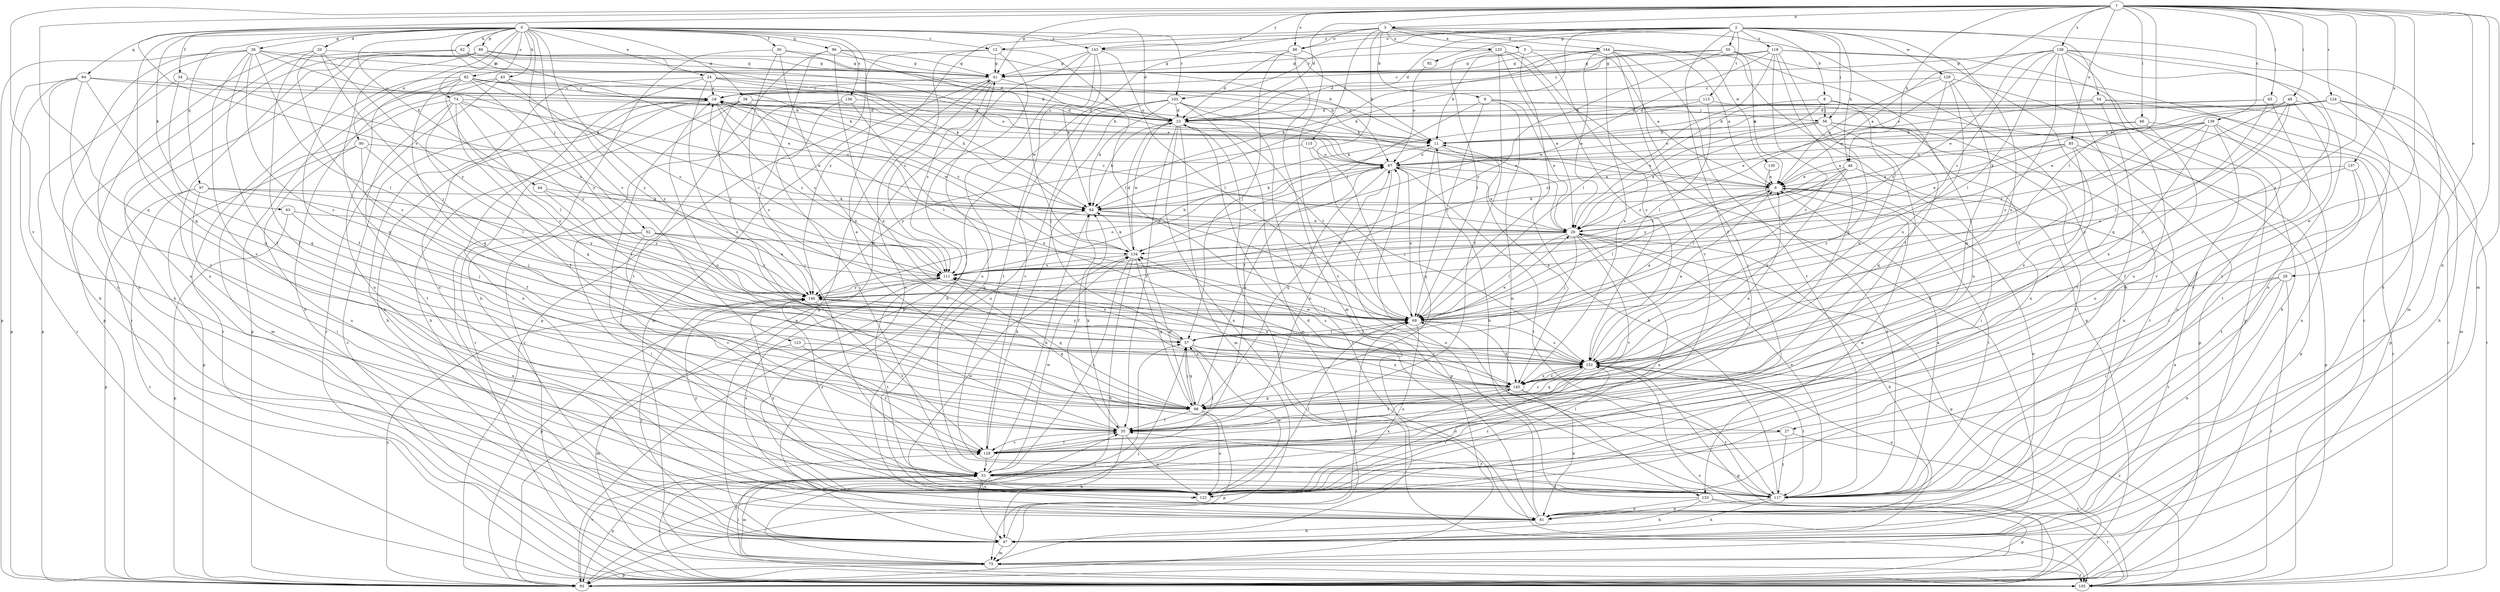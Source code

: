 strict digraph  {
0;
1;
2;
3;
5;
6;
8;
9;
11;
12;
18;
20;
23;
24;
27;
28;
29;
30;
34;
35;
36;
38;
41;
43;
44;
46;
47;
49;
50;
51;
52;
54;
56;
57;
62;
63;
64;
65;
66;
69;
74;
75;
80;
81;
82;
85;
86;
87;
89;
92;
93;
94;
96;
97;
98;
103;
105;
111;
113;
115;
117;
118;
120;
122;
123;
124;
128;
129;
130;
133;
134;
136;
137;
138;
139;
140;
143;
144;
146;
152;
0 -> 12  [label=c];
0 -> 20  [label=d];
0 -> 23  [label=d];
0 -> 24  [label=e];
0 -> 27  [label=e];
0 -> 30  [label=f];
0 -> 34  [label=f];
0 -> 36  [label=g];
0 -> 38  [label=g];
0 -> 43  [label=h];
0 -> 44  [label=h];
0 -> 52  [label=j];
0 -> 62  [label=k];
0 -> 63  [label=k];
0 -> 64  [label=k];
0 -> 74  [label=m];
0 -> 80  [label=n];
0 -> 82  [label=o];
0 -> 89  [label=p];
0 -> 94  [label=q];
0 -> 96  [label=q];
0 -> 97  [label=q];
0 -> 98  [label=q];
0 -> 103  [label=r];
0 -> 123  [label=v];
0 -> 136  [label=x];
0 -> 143  [label=y];
0 -> 152  [label=z];
1 -> 3  [label=a];
1 -> 23  [label=d];
1 -> 27  [label=e];
1 -> 28  [label=e];
1 -> 29  [label=e];
1 -> 41  [label=g];
1 -> 46  [label=h];
1 -> 49  [label=i];
1 -> 65  [label=l];
1 -> 66  [label=l];
1 -> 69  [label=l];
1 -> 75  [label=m];
1 -> 81  [label=n];
1 -> 85  [label=o];
1 -> 86  [label=o];
1 -> 98  [label=q];
1 -> 111  [label=s];
1 -> 124  [label=v];
1 -> 128  [label=v];
1 -> 137  [label=x];
1 -> 138  [label=x];
1 -> 139  [label=x];
1 -> 143  [label=y];
1 -> 152  [label=z];
2 -> 8  [label=b];
2 -> 12  [label=c];
2 -> 23  [label=d];
2 -> 35  [label=f];
2 -> 46  [label=h];
2 -> 47  [label=h];
2 -> 50  [label=i];
2 -> 54  [label=j];
2 -> 56  [label=j];
2 -> 64  [label=k];
2 -> 86  [label=o];
2 -> 92  [label=p];
2 -> 103  [label=r];
2 -> 113  [label=t];
2 -> 118  [label=u];
2 -> 129  [label=w];
2 -> 140  [label=x];
2 -> 143  [label=y];
3 -> 5  [label=a];
3 -> 9  [label=b];
3 -> 47  [label=h];
3 -> 69  [label=l];
3 -> 86  [label=o];
3 -> 93  [label=p];
3 -> 115  [label=t];
3 -> 120  [label=u];
3 -> 130  [label=w];
3 -> 144  [label=y];
3 -> 146  [label=y];
5 -> 6  [label=a];
5 -> 11  [label=b];
5 -> 41  [label=g];
5 -> 69  [label=l];
5 -> 152  [label=z];
6 -> 64  [label=k];
6 -> 69  [label=l];
6 -> 81  [label=n];
6 -> 117  [label=t];
6 -> 133  [label=w];
8 -> 29  [label=e];
8 -> 56  [label=j];
8 -> 93  [label=p];
8 -> 111  [label=s];
8 -> 140  [label=x];
9 -> 29  [label=e];
9 -> 35  [label=f];
9 -> 56  [label=j];
9 -> 69  [label=l];
9 -> 133  [label=w];
11 -> 87  [label=o];
11 -> 98  [label=q];
11 -> 140  [label=x];
12 -> 41  [label=g];
12 -> 47  [label=h];
12 -> 69  [label=l];
12 -> 93  [label=p];
12 -> 111  [label=s];
18 -> 23  [label=d];
18 -> 47  [label=h];
18 -> 81  [label=n];
18 -> 111  [label=s];
18 -> 134  [label=w];
20 -> 35  [label=f];
20 -> 41  [label=g];
20 -> 57  [label=j];
20 -> 105  [label=r];
20 -> 146  [label=y];
20 -> 152  [label=z];
23 -> 11  [label=b];
23 -> 18  [label=c];
23 -> 35  [label=f];
23 -> 64  [label=k];
23 -> 69  [label=l];
23 -> 75  [label=m];
23 -> 81  [label=n];
23 -> 105  [label=r];
23 -> 134  [label=w];
24 -> 11  [label=b];
24 -> 18  [label=c];
24 -> 64  [label=k];
24 -> 81  [label=n];
24 -> 87  [label=o];
24 -> 122  [label=u];
24 -> 140  [label=x];
27 -> 105  [label=r];
27 -> 117  [label=t];
27 -> 128  [label=v];
28 -> 51  [label=i];
28 -> 81  [label=n];
28 -> 105  [label=r];
28 -> 117  [label=t];
28 -> 146  [label=y];
29 -> 18  [label=c];
29 -> 47  [label=h];
29 -> 57  [label=j];
29 -> 69  [label=l];
29 -> 93  [label=p];
29 -> 122  [label=u];
29 -> 128  [label=v];
29 -> 134  [label=w];
30 -> 23  [label=d];
30 -> 41  [label=g];
30 -> 47  [label=h];
30 -> 140  [label=x];
30 -> 152  [label=z];
34 -> 18  [label=c];
34 -> 93  [label=p];
34 -> 98  [label=q];
34 -> 111  [label=s];
35 -> 18  [label=c];
35 -> 47  [label=h];
35 -> 64  [label=k];
35 -> 87  [label=o];
35 -> 122  [label=u];
35 -> 128  [label=v];
36 -> 11  [label=b];
36 -> 35  [label=f];
36 -> 41  [label=g];
36 -> 47  [label=h];
36 -> 64  [label=k];
36 -> 69  [label=l];
36 -> 81  [label=n];
36 -> 93  [label=p];
36 -> 128  [label=v];
36 -> 152  [label=z];
38 -> 11  [label=b];
38 -> 23  [label=d];
38 -> 47  [label=h];
38 -> 51  [label=i];
38 -> 69  [label=l];
38 -> 105  [label=r];
38 -> 111  [label=s];
38 -> 146  [label=y];
41 -> 18  [label=c];
41 -> 23  [label=d];
41 -> 75  [label=m];
41 -> 111  [label=s];
41 -> 122  [label=u];
43 -> 18  [label=c];
43 -> 47  [label=h];
43 -> 93  [label=p];
43 -> 105  [label=r];
43 -> 146  [label=y];
44 -> 64  [label=k];
44 -> 69  [label=l];
44 -> 146  [label=y];
46 -> 6  [label=a];
46 -> 51  [label=i];
46 -> 69  [label=l];
46 -> 111  [label=s];
46 -> 146  [label=y];
46 -> 152  [label=z];
47 -> 6  [label=a];
47 -> 41  [label=g];
47 -> 69  [label=l];
47 -> 75  [label=m];
47 -> 146  [label=y];
49 -> 11  [label=b];
49 -> 23  [label=d];
49 -> 51  [label=i];
49 -> 69  [label=l];
49 -> 105  [label=r];
49 -> 146  [label=y];
49 -> 152  [label=z];
50 -> 6  [label=a];
50 -> 41  [label=g];
50 -> 64  [label=k];
50 -> 105  [label=r];
50 -> 122  [label=u];
50 -> 146  [label=y];
51 -> 64  [label=k];
51 -> 75  [label=m];
51 -> 81  [label=n];
51 -> 93  [label=p];
51 -> 117  [label=t];
51 -> 122  [label=u];
51 -> 134  [label=w];
51 -> 140  [label=x];
51 -> 146  [label=y];
52 -> 51  [label=i];
52 -> 81  [label=n];
52 -> 111  [label=s];
52 -> 128  [label=v];
52 -> 134  [label=w];
52 -> 146  [label=y];
54 -> 23  [label=d];
54 -> 29  [label=e];
54 -> 93  [label=p];
54 -> 105  [label=r];
54 -> 122  [label=u];
56 -> 11  [label=b];
56 -> 29  [label=e];
56 -> 81  [label=n];
56 -> 87  [label=o];
56 -> 93  [label=p];
56 -> 98  [label=q];
56 -> 117  [label=t];
56 -> 152  [label=z];
57 -> 6  [label=a];
57 -> 29  [label=e];
57 -> 69  [label=l];
57 -> 98  [label=q];
57 -> 111  [label=s];
57 -> 122  [label=u];
57 -> 140  [label=x];
57 -> 146  [label=y];
57 -> 152  [label=z];
62 -> 6  [label=a];
62 -> 41  [label=g];
62 -> 64  [label=k];
62 -> 93  [label=p];
62 -> 122  [label=u];
63 -> 29  [label=e];
63 -> 57  [label=j];
63 -> 93  [label=p];
64 -> 29  [label=e];
64 -> 35  [label=f];
64 -> 69  [label=l];
65 -> 11  [label=b];
65 -> 23  [label=d];
65 -> 128  [label=v];
65 -> 152  [label=z];
66 -> 11  [label=b];
66 -> 81  [label=n];
66 -> 87  [label=o];
66 -> 128  [label=v];
69 -> 57  [label=j];
69 -> 87  [label=o];
69 -> 122  [label=u];
69 -> 140  [label=x];
69 -> 152  [label=z];
74 -> 23  [label=d];
74 -> 29  [label=e];
74 -> 35  [label=f];
74 -> 69  [label=l];
74 -> 75  [label=m];
74 -> 98  [label=q];
74 -> 117  [label=t];
74 -> 146  [label=y];
75 -> 51  [label=i];
75 -> 57  [label=j];
75 -> 93  [label=p];
75 -> 105  [label=r];
80 -> 35  [label=f];
80 -> 69  [label=l];
80 -> 87  [label=o];
80 -> 93  [label=p];
80 -> 122  [label=u];
81 -> 23  [label=d];
81 -> 47  [label=h];
81 -> 87  [label=o];
81 -> 111  [label=s];
82 -> 6  [label=a];
82 -> 18  [label=c];
82 -> 23  [label=d];
82 -> 98  [label=q];
82 -> 105  [label=r];
82 -> 111  [label=s];
82 -> 122  [label=u];
82 -> 146  [label=y];
82 -> 152  [label=z];
85 -> 6  [label=a];
85 -> 29  [label=e];
85 -> 87  [label=o];
85 -> 93  [label=p];
85 -> 117  [label=t];
85 -> 140  [label=x];
86 -> 23  [label=d];
86 -> 41  [label=g];
86 -> 57  [label=j];
86 -> 75  [label=m];
86 -> 117  [label=t];
87 -> 6  [label=a];
87 -> 18  [label=c];
87 -> 29  [label=e];
87 -> 64  [label=k];
87 -> 93  [label=p];
87 -> 98  [label=q];
87 -> 117  [label=t];
89 -> 29  [label=e];
89 -> 35  [label=f];
89 -> 41  [label=g];
89 -> 47  [label=h];
89 -> 87  [label=o];
89 -> 98  [label=q];
89 -> 122  [label=u];
92 -> 87  [label=o];
93 -> 57  [label=j];
93 -> 128  [label=v];
93 -> 146  [label=y];
93 -> 152  [label=z];
94 -> 11  [label=b];
94 -> 18  [label=c];
94 -> 93  [label=p];
94 -> 98  [label=q];
94 -> 105  [label=r];
94 -> 122  [label=u];
94 -> 128  [label=v];
96 -> 41  [label=g];
96 -> 51  [label=i];
96 -> 87  [label=o];
96 -> 117  [label=t];
96 -> 134  [label=w];
96 -> 140  [label=x];
97 -> 51  [label=i];
97 -> 57  [label=j];
97 -> 64  [label=k];
97 -> 93  [label=p];
97 -> 105  [label=r];
97 -> 146  [label=y];
98 -> 6  [label=a];
98 -> 35  [label=f];
98 -> 57  [label=j];
98 -> 87  [label=o];
98 -> 93  [label=p];
98 -> 122  [label=u];
98 -> 134  [label=w];
98 -> 152  [label=z];
103 -> 23  [label=d];
103 -> 29  [label=e];
103 -> 57  [label=j];
103 -> 64  [label=k];
103 -> 75  [label=m];
103 -> 105  [label=r];
103 -> 122  [label=u];
103 -> 128  [label=v];
105 -> 18  [label=c];
105 -> 35  [label=f];
105 -> 51  [label=i];
105 -> 152  [label=z];
111 -> 11  [label=b];
111 -> 18  [label=c];
111 -> 93  [label=p];
111 -> 98  [label=q];
111 -> 117  [label=t];
111 -> 140  [label=x];
111 -> 146  [label=y];
113 -> 23  [label=d];
113 -> 64  [label=k];
113 -> 69  [label=l];
113 -> 122  [label=u];
115 -> 87  [label=o];
115 -> 146  [label=y];
115 -> 152  [label=z];
117 -> 6  [label=a];
117 -> 11  [label=b];
117 -> 29  [label=e];
117 -> 35  [label=f];
117 -> 41  [label=g];
117 -> 47  [label=h];
117 -> 69  [label=l];
117 -> 81  [label=n];
117 -> 146  [label=y];
118 -> 18  [label=c];
118 -> 35  [label=f];
118 -> 41  [label=g];
118 -> 69  [label=l];
118 -> 93  [label=p];
118 -> 98  [label=q];
118 -> 122  [label=u];
118 -> 134  [label=w];
118 -> 152  [label=z];
120 -> 29  [label=e];
120 -> 35  [label=f];
120 -> 41  [label=g];
120 -> 47  [label=h];
120 -> 69  [label=l];
120 -> 152  [label=z];
122 -> 69  [label=l];
122 -> 134  [label=w];
122 -> 146  [label=y];
122 -> 152  [label=z];
123 -> 75  [label=m];
123 -> 128  [label=v];
123 -> 152  [label=z];
124 -> 23  [label=d];
124 -> 29  [label=e];
124 -> 47  [label=h];
124 -> 75  [label=m];
124 -> 87  [label=o];
124 -> 117  [label=t];
128 -> 35  [label=f];
128 -> 51  [label=i];
128 -> 57  [label=j];
128 -> 64  [label=k];
129 -> 6  [label=a];
129 -> 18  [label=c];
129 -> 47  [label=h];
129 -> 98  [label=q];
129 -> 111  [label=s];
129 -> 140  [label=x];
130 -> 6  [label=a];
130 -> 117  [label=t];
133 -> 11  [label=b];
133 -> 47  [label=h];
133 -> 81  [label=n];
133 -> 93  [label=p];
133 -> 105  [label=r];
134 -> 18  [label=c];
134 -> 23  [label=d];
134 -> 47  [label=h];
134 -> 51  [label=i];
134 -> 64  [label=k];
134 -> 87  [label=o];
134 -> 98  [label=q];
134 -> 111  [label=s];
136 -> 23  [label=d];
136 -> 51  [label=i];
136 -> 105  [label=r];
136 -> 140  [label=x];
137 -> 6  [label=a];
137 -> 51  [label=i];
137 -> 111  [label=s];
137 -> 117  [label=t];
138 -> 6  [label=a];
138 -> 29  [label=e];
138 -> 41  [label=g];
138 -> 69  [label=l];
138 -> 75  [label=m];
138 -> 81  [label=n];
138 -> 98  [label=q];
138 -> 111  [label=s];
138 -> 117  [label=t];
138 -> 122  [label=u];
138 -> 152  [label=z];
139 -> 11  [label=b];
139 -> 35  [label=f];
139 -> 64  [label=k];
139 -> 69  [label=l];
139 -> 105  [label=r];
139 -> 122  [label=u];
139 -> 140  [label=x];
139 -> 152  [label=z];
140 -> 35  [label=f];
140 -> 81  [label=n];
140 -> 98  [label=q];
140 -> 117  [label=t];
140 -> 152  [label=z];
143 -> 11  [label=b];
143 -> 41  [label=g];
143 -> 64  [label=k];
143 -> 69  [label=l];
143 -> 93  [label=p];
143 -> 117  [label=t];
143 -> 122  [label=u];
144 -> 6  [label=a];
144 -> 18  [label=c];
144 -> 23  [label=d];
144 -> 29  [label=e];
144 -> 41  [label=g];
144 -> 51  [label=i];
144 -> 93  [label=p];
144 -> 117  [label=t];
144 -> 128  [label=v];
144 -> 140  [label=x];
146 -> 69  [label=l];
146 -> 87  [label=o];
146 -> 98  [label=q];
146 -> 128  [label=v];
152 -> 6  [label=a];
152 -> 81  [label=n];
152 -> 93  [label=p];
152 -> 98  [label=q];
152 -> 111  [label=s];
152 -> 117  [label=t];
152 -> 122  [label=u];
152 -> 134  [label=w];
152 -> 140  [label=x];
}
